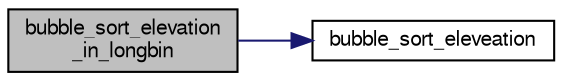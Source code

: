 digraph "bubble_sort_elevation_in_longbin"
{
  bgcolor="transparent";
  edge [fontname="FreeSans",fontsize="10",labelfontname="FreeSans",labelfontsize="10"];
  node [fontname="FreeSans",fontsize="10",shape=record];
  rankdir="LR";
  Node1 [label="bubble_sort_elevation\l_in_longbin",height=0.2,width=0.4,color="black", fillcolor="grey75", style="filled" fontcolor="black"];
  Node1 -> Node2 [color="midnightblue",fontsize="10",style="solid",fontname="FreeSans"];
  Node2 [label="bubble_sort_eleveation",height=0.2,width=0.4,color="black",URL="$geometry2_8c.html#a6034aaebb679626a51942c1b1c1222f1"];
}
